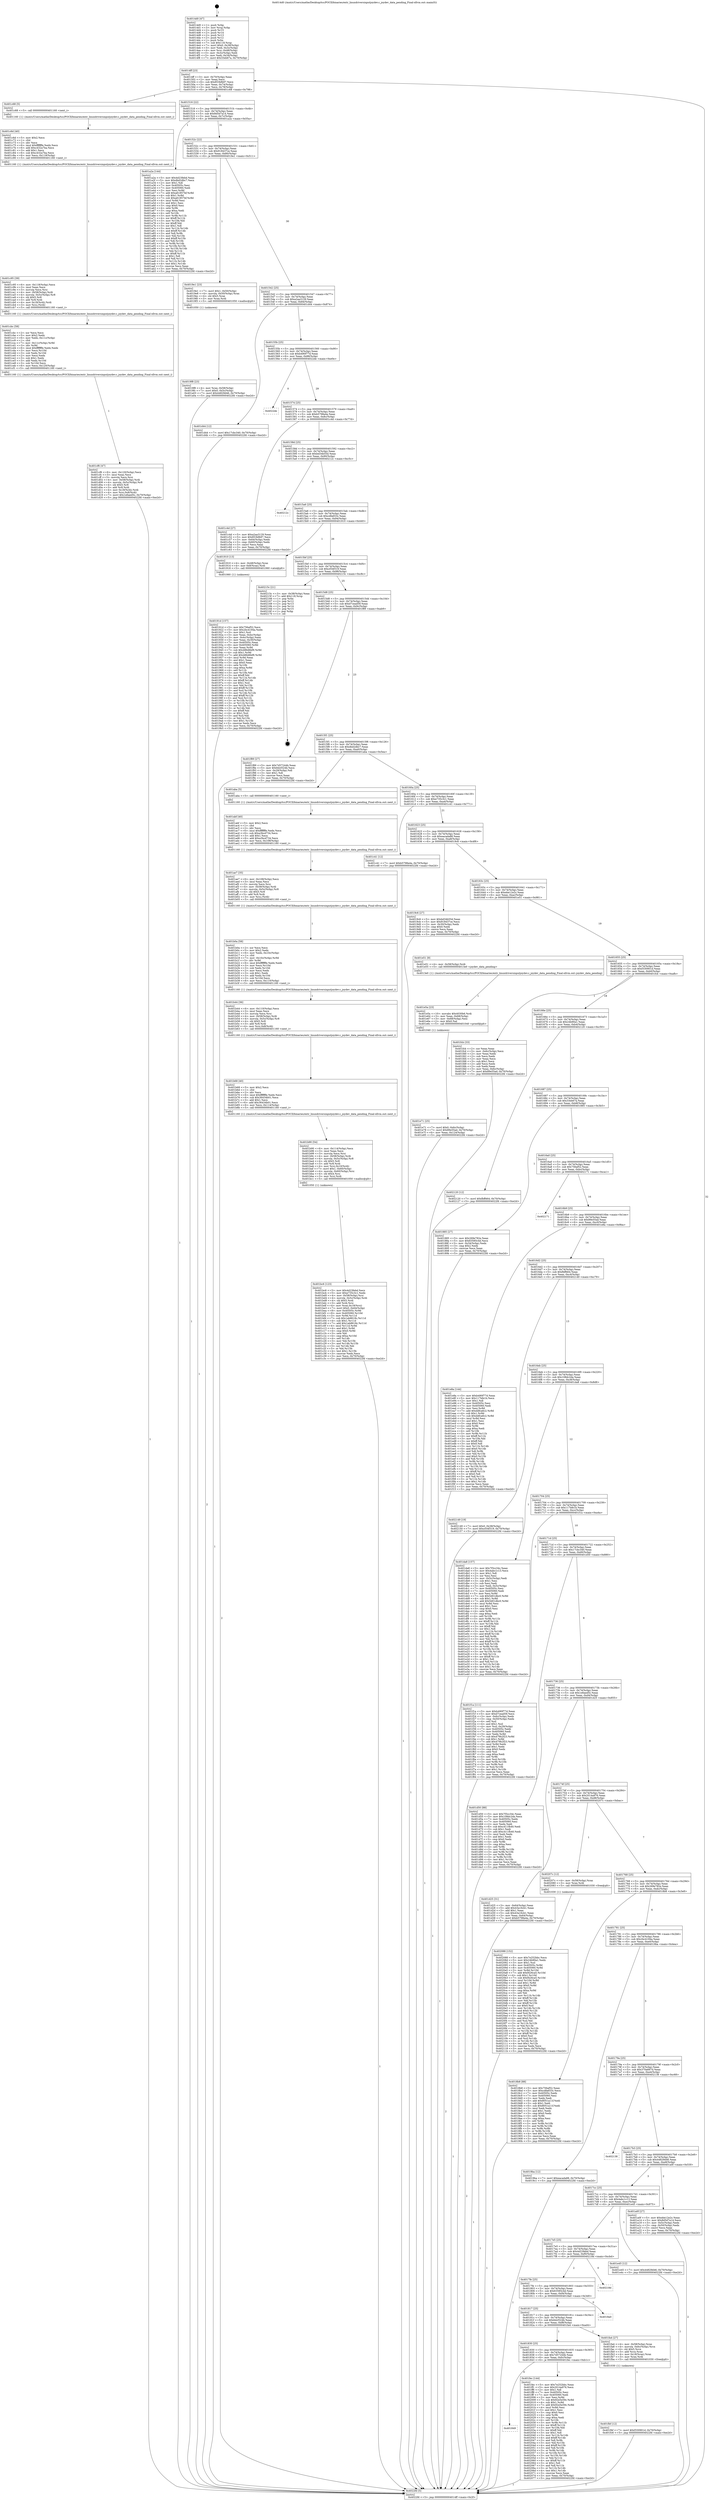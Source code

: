 digraph "0x4014d0" {
  label = "0x4014d0 (/mnt/c/Users/mathe/Desktop/tcc/POCII/binaries/extr_linuxdriversinputjoydev.c_joydev_data_pending_Final-ollvm.out::main(0))"
  labelloc = "t"
  node[shape=record]

  Entry [label="",width=0.3,height=0.3,shape=circle,fillcolor=black,style=filled]
  "0x4014ff" [label="{
     0x4014ff [23]\l
     | [instrs]\l
     &nbsp;&nbsp;0x4014ff \<+3\>: mov -0x70(%rbp),%eax\l
     &nbsp;&nbsp;0x401502 \<+2\>: mov %eax,%ecx\l
     &nbsp;&nbsp;0x401504 \<+6\>: sub $0x853bfb97,%ecx\l
     &nbsp;&nbsp;0x40150a \<+3\>: mov %eax,-0x74(%rbp)\l
     &nbsp;&nbsp;0x40150d \<+3\>: mov %ecx,-0x78(%rbp)\l
     &nbsp;&nbsp;0x401510 \<+6\>: je 0000000000401c68 \<main+0x798\>\l
  }"]
  "0x401c68" [label="{
     0x401c68 [5]\l
     | [instrs]\l
     &nbsp;&nbsp;0x401c68 \<+5\>: call 0000000000401160 \<next_i\>\l
     | [calls]\l
     &nbsp;&nbsp;0x401160 \{1\} (/mnt/c/Users/mathe/Desktop/tcc/POCII/binaries/extr_linuxdriversinputjoydev.c_joydev_data_pending_Final-ollvm.out::next_i)\l
  }"]
  "0x401516" [label="{
     0x401516 [22]\l
     | [instrs]\l
     &nbsp;&nbsp;0x401516 \<+5\>: jmp 000000000040151b \<main+0x4b\>\l
     &nbsp;&nbsp;0x40151b \<+3\>: mov -0x74(%rbp),%eax\l
     &nbsp;&nbsp;0x40151e \<+5\>: sub $0x8d5d7a14,%eax\l
     &nbsp;&nbsp;0x401523 \<+3\>: mov %eax,-0x7c(%rbp)\l
     &nbsp;&nbsp;0x401526 \<+6\>: je 0000000000401a2a \<main+0x55a\>\l
  }"]
  Exit [label="",width=0.3,height=0.3,shape=circle,fillcolor=black,style=filled,peripheries=2]
  "0x401a2a" [label="{
     0x401a2a [144]\l
     | [instrs]\l
     &nbsp;&nbsp;0x401a2a \<+5\>: mov $0x4d23febd,%eax\l
     &nbsp;&nbsp;0x401a2f \<+5\>: mov $0xdbd2dbc7,%ecx\l
     &nbsp;&nbsp;0x401a34 \<+2\>: mov $0x1,%dl\l
     &nbsp;&nbsp;0x401a36 \<+7\>: mov 0x40505c,%esi\l
     &nbsp;&nbsp;0x401a3d \<+7\>: mov 0x405060,%edi\l
     &nbsp;&nbsp;0x401a44 \<+3\>: mov %esi,%r8d\l
     &nbsp;&nbsp;0x401a47 \<+7\>: add $0xa61857bf,%r8d\l
     &nbsp;&nbsp;0x401a4e \<+4\>: sub $0x1,%r8d\l
     &nbsp;&nbsp;0x401a52 \<+7\>: sub $0xa61857bf,%r8d\l
     &nbsp;&nbsp;0x401a59 \<+4\>: imul %r8d,%esi\l
     &nbsp;&nbsp;0x401a5d \<+3\>: and $0x1,%esi\l
     &nbsp;&nbsp;0x401a60 \<+3\>: cmp $0x0,%esi\l
     &nbsp;&nbsp;0x401a63 \<+4\>: sete %r9b\l
     &nbsp;&nbsp;0x401a67 \<+3\>: cmp $0xa,%edi\l
     &nbsp;&nbsp;0x401a6a \<+4\>: setl %r10b\l
     &nbsp;&nbsp;0x401a6e \<+3\>: mov %r9b,%r11b\l
     &nbsp;&nbsp;0x401a71 \<+4\>: xor $0xff,%r11b\l
     &nbsp;&nbsp;0x401a75 \<+3\>: mov %r10b,%bl\l
     &nbsp;&nbsp;0x401a78 \<+3\>: xor $0xff,%bl\l
     &nbsp;&nbsp;0x401a7b \<+3\>: xor $0x1,%dl\l
     &nbsp;&nbsp;0x401a7e \<+3\>: mov %r11b,%r14b\l
     &nbsp;&nbsp;0x401a81 \<+4\>: and $0xff,%r14b\l
     &nbsp;&nbsp;0x401a85 \<+3\>: and %dl,%r9b\l
     &nbsp;&nbsp;0x401a88 \<+3\>: mov %bl,%r15b\l
     &nbsp;&nbsp;0x401a8b \<+4\>: and $0xff,%r15b\l
     &nbsp;&nbsp;0x401a8f \<+3\>: and %dl,%r10b\l
     &nbsp;&nbsp;0x401a92 \<+3\>: or %r9b,%r14b\l
     &nbsp;&nbsp;0x401a95 \<+3\>: or %r10b,%r15b\l
     &nbsp;&nbsp;0x401a98 \<+3\>: xor %r15b,%r14b\l
     &nbsp;&nbsp;0x401a9b \<+3\>: or %bl,%r11b\l
     &nbsp;&nbsp;0x401a9e \<+4\>: xor $0xff,%r11b\l
     &nbsp;&nbsp;0x401aa2 \<+3\>: or $0x1,%dl\l
     &nbsp;&nbsp;0x401aa5 \<+3\>: and %dl,%r11b\l
     &nbsp;&nbsp;0x401aa8 \<+3\>: or %r11b,%r14b\l
     &nbsp;&nbsp;0x401aab \<+4\>: test $0x1,%r14b\l
     &nbsp;&nbsp;0x401aaf \<+3\>: cmovne %ecx,%eax\l
     &nbsp;&nbsp;0x401ab2 \<+3\>: mov %eax,-0x70(%rbp)\l
     &nbsp;&nbsp;0x401ab5 \<+5\>: jmp 00000000004022fd \<main+0xe2d\>\l
  }"]
  "0x40152c" [label="{
     0x40152c [22]\l
     | [instrs]\l
     &nbsp;&nbsp;0x40152c \<+5\>: jmp 0000000000401531 \<main+0x61\>\l
     &nbsp;&nbsp;0x401531 \<+3\>: mov -0x74(%rbp),%eax\l
     &nbsp;&nbsp;0x401534 \<+5\>: sub $0x918437ce,%eax\l
     &nbsp;&nbsp;0x401539 \<+3\>: mov %eax,-0x80(%rbp)\l
     &nbsp;&nbsp;0x40153c \<+6\>: je 00000000004019e1 \<main+0x511\>\l
  }"]
  "0x402088" [label="{
     0x402088 [152]\l
     | [instrs]\l
     &nbsp;&nbsp;0x402088 \<+5\>: mov $0x7e252bbc,%ecx\l
     &nbsp;&nbsp;0x40208d \<+5\>: mov $0x24b90a1,%edx\l
     &nbsp;&nbsp;0x402092 \<+3\>: mov $0x1,%sil\l
     &nbsp;&nbsp;0x402095 \<+8\>: mov 0x40505c,%r8d\l
     &nbsp;&nbsp;0x40209d \<+8\>: mov 0x405060,%r9d\l
     &nbsp;&nbsp;0x4020a5 \<+3\>: mov %r8d,%r10d\l
     &nbsp;&nbsp;0x4020a8 \<+7\>: add $0xf426ca5,%r10d\l
     &nbsp;&nbsp;0x4020af \<+4\>: sub $0x1,%r10d\l
     &nbsp;&nbsp;0x4020b3 \<+7\>: sub $0xf426ca5,%r10d\l
     &nbsp;&nbsp;0x4020ba \<+4\>: imul %r10d,%r8d\l
     &nbsp;&nbsp;0x4020be \<+4\>: and $0x1,%r8d\l
     &nbsp;&nbsp;0x4020c2 \<+4\>: cmp $0x0,%r8d\l
     &nbsp;&nbsp;0x4020c6 \<+4\>: sete %r11b\l
     &nbsp;&nbsp;0x4020ca \<+4\>: cmp $0xa,%r9d\l
     &nbsp;&nbsp;0x4020ce \<+3\>: setl %bl\l
     &nbsp;&nbsp;0x4020d1 \<+3\>: mov %r11b,%r14b\l
     &nbsp;&nbsp;0x4020d4 \<+4\>: xor $0xff,%r14b\l
     &nbsp;&nbsp;0x4020d8 \<+3\>: mov %bl,%r15b\l
     &nbsp;&nbsp;0x4020db \<+4\>: xor $0xff,%r15b\l
     &nbsp;&nbsp;0x4020df \<+4\>: xor $0x0,%sil\l
     &nbsp;&nbsp;0x4020e3 \<+3\>: mov %r14b,%r12b\l
     &nbsp;&nbsp;0x4020e6 \<+4\>: and $0x0,%r12b\l
     &nbsp;&nbsp;0x4020ea \<+3\>: and %sil,%r11b\l
     &nbsp;&nbsp;0x4020ed \<+3\>: mov %r15b,%r13b\l
     &nbsp;&nbsp;0x4020f0 \<+4\>: and $0x0,%r13b\l
     &nbsp;&nbsp;0x4020f4 \<+3\>: and %sil,%bl\l
     &nbsp;&nbsp;0x4020f7 \<+3\>: or %r11b,%r12b\l
     &nbsp;&nbsp;0x4020fa \<+3\>: or %bl,%r13b\l
     &nbsp;&nbsp;0x4020fd \<+3\>: xor %r13b,%r12b\l
     &nbsp;&nbsp;0x402100 \<+3\>: or %r15b,%r14b\l
     &nbsp;&nbsp;0x402103 \<+4\>: xor $0xff,%r14b\l
     &nbsp;&nbsp;0x402107 \<+4\>: or $0x0,%sil\l
     &nbsp;&nbsp;0x40210b \<+3\>: and %sil,%r14b\l
     &nbsp;&nbsp;0x40210e \<+3\>: or %r14b,%r12b\l
     &nbsp;&nbsp;0x402111 \<+4\>: test $0x1,%r12b\l
     &nbsp;&nbsp;0x402115 \<+3\>: cmovne %edx,%ecx\l
     &nbsp;&nbsp;0x402118 \<+3\>: mov %ecx,-0x70(%rbp)\l
     &nbsp;&nbsp;0x40211b \<+5\>: jmp 00000000004022fd \<main+0xe2d\>\l
  }"]
  "0x4019e1" [label="{
     0x4019e1 [23]\l
     | [instrs]\l
     &nbsp;&nbsp;0x4019e1 \<+7\>: movl $0x1,-0x50(%rbp)\l
     &nbsp;&nbsp;0x4019e8 \<+4\>: movslq -0x50(%rbp),%rax\l
     &nbsp;&nbsp;0x4019ec \<+4\>: shl $0x5,%rax\l
     &nbsp;&nbsp;0x4019f0 \<+3\>: mov %rax,%rdi\l
     &nbsp;&nbsp;0x4019f3 \<+5\>: call 0000000000401050 \<malloc@plt\>\l
     | [calls]\l
     &nbsp;&nbsp;0x401050 \{1\} (unknown)\l
  }"]
  "0x401542" [label="{
     0x401542 [25]\l
     | [instrs]\l
     &nbsp;&nbsp;0x401542 \<+5\>: jmp 0000000000401547 \<main+0x77\>\l
     &nbsp;&nbsp;0x401547 \<+3\>: mov -0x74(%rbp),%eax\l
     &nbsp;&nbsp;0x40154a \<+5\>: sub $0xa2aa3129,%eax\l
     &nbsp;&nbsp;0x40154f \<+6\>: mov %eax,-0x84(%rbp)\l
     &nbsp;&nbsp;0x401555 \<+6\>: je 0000000000401d44 \<main+0x874\>\l
  }"]
  "0x401849" [label="{
     0x401849\l
  }", style=dashed]
  "0x401d44" [label="{
     0x401d44 [12]\l
     | [instrs]\l
     &nbsp;&nbsp;0x401d44 \<+7\>: movl $0x17cbc340,-0x70(%rbp)\l
     &nbsp;&nbsp;0x401d4b \<+5\>: jmp 00000000004022fd \<main+0xe2d\>\l
  }"]
  "0x40155b" [label="{
     0x40155b [25]\l
     | [instrs]\l
     &nbsp;&nbsp;0x40155b \<+5\>: jmp 0000000000401560 \<main+0x90\>\l
     &nbsp;&nbsp;0x401560 \<+3\>: mov -0x74(%rbp),%eax\l
     &nbsp;&nbsp;0x401563 \<+5\>: sub $0xb490f77d,%eax\l
     &nbsp;&nbsp;0x401568 \<+6\>: mov %eax,-0x88(%rbp)\l
     &nbsp;&nbsp;0x40156e \<+6\>: je 00000000004022de \<main+0xe0e\>\l
  }"]
  "0x401fec" [label="{
     0x401fec [144]\l
     | [instrs]\l
     &nbsp;&nbsp;0x401fec \<+5\>: mov $0x7e252bbc,%eax\l
     &nbsp;&nbsp;0x401ff1 \<+5\>: mov $0x2014a976,%ecx\l
     &nbsp;&nbsp;0x401ff6 \<+2\>: mov $0x1,%dl\l
     &nbsp;&nbsp;0x401ff8 \<+7\>: mov 0x40505c,%esi\l
     &nbsp;&nbsp;0x401fff \<+7\>: mov 0x405060,%edi\l
     &nbsp;&nbsp;0x402006 \<+3\>: mov %esi,%r8d\l
     &nbsp;&nbsp;0x402009 \<+7\>: sub $0x92e5e59c,%r8d\l
     &nbsp;&nbsp;0x402010 \<+4\>: sub $0x1,%r8d\l
     &nbsp;&nbsp;0x402014 \<+7\>: add $0x92e5e59c,%r8d\l
     &nbsp;&nbsp;0x40201b \<+4\>: imul %r8d,%esi\l
     &nbsp;&nbsp;0x40201f \<+3\>: and $0x1,%esi\l
     &nbsp;&nbsp;0x402022 \<+3\>: cmp $0x0,%esi\l
     &nbsp;&nbsp;0x402025 \<+4\>: sete %r9b\l
     &nbsp;&nbsp;0x402029 \<+3\>: cmp $0xa,%edi\l
     &nbsp;&nbsp;0x40202c \<+4\>: setl %r10b\l
     &nbsp;&nbsp;0x402030 \<+3\>: mov %r9b,%r11b\l
     &nbsp;&nbsp;0x402033 \<+4\>: xor $0xff,%r11b\l
     &nbsp;&nbsp;0x402037 \<+3\>: mov %r10b,%bl\l
     &nbsp;&nbsp;0x40203a \<+3\>: xor $0xff,%bl\l
     &nbsp;&nbsp;0x40203d \<+3\>: xor $0x1,%dl\l
     &nbsp;&nbsp;0x402040 \<+3\>: mov %r11b,%r14b\l
     &nbsp;&nbsp;0x402043 \<+4\>: and $0xff,%r14b\l
     &nbsp;&nbsp;0x402047 \<+3\>: and %dl,%r9b\l
     &nbsp;&nbsp;0x40204a \<+3\>: mov %bl,%r15b\l
     &nbsp;&nbsp;0x40204d \<+4\>: and $0xff,%r15b\l
     &nbsp;&nbsp;0x402051 \<+3\>: and %dl,%r10b\l
     &nbsp;&nbsp;0x402054 \<+3\>: or %r9b,%r14b\l
     &nbsp;&nbsp;0x402057 \<+3\>: or %r10b,%r15b\l
     &nbsp;&nbsp;0x40205a \<+3\>: xor %r15b,%r14b\l
     &nbsp;&nbsp;0x40205d \<+3\>: or %bl,%r11b\l
     &nbsp;&nbsp;0x402060 \<+4\>: xor $0xff,%r11b\l
     &nbsp;&nbsp;0x402064 \<+3\>: or $0x1,%dl\l
     &nbsp;&nbsp;0x402067 \<+3\>: and %dl,%r11b\l
     &nbsp;&nbsp;0x40206a \<+3\>: or %r11b,%r14b\l
     &nbsp;&nbsp;0x40206d \<+4\>: test $0x1,%r14b\l
     &nbsp;&nbsp;0x402071 \<+3\>: cmovne %ecx,%eax\l
     &nbsp;&nbsp;0x402074 \<+3\>: mov %eax,-0x70(%rbp)\l
     &nbsp;&nbsp;0x402077 \<+5\>: jmp 00000000004022fd \<main+0xe2d\>\l
  }"]
  "0x4022de" [label="{
     0x4022de\l
  }", style=dashed]
  "0x401574" [label="{
     0x401574 [25]\l
     | [instrs]\l
     &nbsp;&nbsp;0x401574 \<+5\>: jmp 0000000000401579 \<main+0xa9\>\l
     &nbsp;&nbsp;0x401579 \<+3\>: mov -0x74(%rbp),%eax\l
     &nbsp;&nbsp;0x40157c \<+5\>: sub $0xb5798a4a,%eax\l
     &nbsp;&nbsp;0x401581 \<+6\>: mov %eax,-0x8c(%rbp)\l
     &nbsp;&nbsp;0x401587 \<+6\>: je 0000000000401c4d \<main+0x77d\>\l
  }"]
  "0x401fbf" [label="{
     0x401fbf [12]\l
     | [instrs]\l
     &nbsp;&nbsp;0x401fbf \<+7\>: movl $0xf330901d,-0x70(%rbp)\l
     &nbsp;&nbsp;0x401fc6 \<+5\>: jmp 00000000004022fd \<main+0xe2d\>\l
  }"]
  "0x401c4d" [label="{
     0x401c4d [27]\l
     | [instrs]\l
     &nbsp;&nbsp;0x401c4d \<+5\>: mov $0xa2aa3129,%eax\l
     &nbsp;&nbsp;0x401c52 \<+5\>: mov $0x853bfb97,%ecx\l
     &nbsp;&nbsp;0x401c57 \<+3\>: mov -0x64(%rbp),%edx\l
     &nbsp;&nbsp;0x401c5a \<+3\>: cmp -0x60(%rbp),%edx\l
     &nbsp;&nbsp;0x401c5d \<+3\>: cmovl %ecx,%eax\l
     &nbsp;&nbsp;0x401c60 \<+3\>: mov %eax,-0x70(%rbp)\l
     &nbsp;&nbsp;0x401c63 \<+5\>: jmp 00000000004022fd \<main+0xe2d\>\l
  }"]
  "0x40158d" [label="{
     0x40158d [25]\l
     | [instrs]\l
     &nbsp;&nbsp;0x40158d \<+5\>: jmp 0000000000401592 \<main+0xc2\>\l
     &nbsp;&nbsp;0x401592 \<+3\>: mov -0x74(%rbp),%eax\l
     &nbsp;&nbsp;0x401595 \<+5\>: sub $0xbd34b55d,%eax\l
     &nbsp;&nbsp;0x40159a \<+6\>: mov %eax,-0x90(%rbp)\l
     &nbsp;&nbsp;0x4015a0 \<+6\>: je 000000000040212c \<main+0xc5c\>\l
  }"]
  "0x401830" [label="{
     0x401830 [25]\l
     | [instrs]\l
     &nbsp;&nbsp;0x401830 \<+5\>: jmp 0000000000401835 \<main+0x365\>\l
     &nbsp;&nbsp;0x401835 \<+3\>: mov -0x74(%rbp),%eax\l
     &nbsp;&nbsp;0x401838 \<+5\>: sub $0x7d57244b,%eax\l
     &nbsp;&nbsp;0x40183d \<+6\>: mov %eax,-0xfc(%rbp)\l
     &nbsp;&nbsp;0x401843 \<+6\>: je 0000000000401fec \<main+0xb1c\>\l
  }"]
  "0x40212c" [label="{
     0x40212c\l
  }", style=dashed]
  "0x4015a6" [label="{
     0x4015a6 [25]\l
     | [instrs]\l
     &nbsp;&nbsp;0x4015a6 \<+5\>: jmp 00000000004015ab \<main+0xdb\>\l
     &nbsp;&nbsp;0x4015ab \<+3\>: mov -0x74(%rbp),%eax\l
     &nbsp;&nbsp;0x4015ae \<+5\>: sub $0xcdfa653c,%eax\l
     &nbsp;&nbsp;0x4015b3 \<+6\>: mov %eax,-0x94(%rbp)\l
     &nbsp;&nbsp;0x4015b9 \<+6\>: je 0000000000401910 \<main+0x440\>\l
  }"]
  "0x401fa4" [label="{
     0x401fa4 [27]\l
     | [instrs]\l
     &nbsp;&nbsp;0x401fa4 \<+4\>: mov -0x58(%rbp),%rax\l
     &nbsp;&nbsp;0x401fa8 \<+4\>: movslq -0x6c(%rbp),%rcx\l
     &nbsp;&nbsp;0x401fac \<+4\>: shl $0x5,%rcx\l
     &nbsp;&nbsp;0x401fb0 \<+3\>: add %rcx,%rax\l
     &nbsp;&nbsp;0x401fb3 \<+4\>: mov 0x18(%rax),%rax\l
     &nbsp;&nbsp;0x401fb7 \<+3\>: mov %rax,%rdi\l
     &nbsp;&nbsp;0x401fba \<+5\>: call 0000000000401030 \<free@plt\>\l
     | [calls]\l
     &nbsp;&nbsp;0x401030 \{1\} (unknown)\l
  }"]
  "0x401910" [label="{
     0x401910 [13]\l
     | [instrs]\l
     &nbsp;&nbsp;0x401910 \<+4\>: mov -0x48(%rbp),%rax\l
     &nbsp;&nbsp;0x401914 \<+4\>: mov 0x8(%rax),%rdi\l
     &nbsp;&nbsp;0x401918 \<+5\>: call 0000000000401060 \<atoi@plt\>\l
     | [calls]\l
     &nbsp;&nbsp;0x401060 \{1\} (unknown)\l
  }"]
  "0x4015bf" [label="{
     0x4015bf [25]\l
     | [instrs]\l
     &nbsp;&nbsp;0x4015bf \<+5\>: jmp 00000000004015c4 \<main+0xf4\>\l
     &nbsp;&nbsp;0x4015c4 \<+3\>: mov -0x74(%rbp),%eax\l
     &nbsp;&nbsp;0x4015c7 \<+5\>: sub $0xcf34f319,%eax\l
     &nbsp;&nbsp;0x4015cc \<+6\>: mov %eax,-0x98(%rbp)\l
     &nbsp;&nbsp;0x4015d2 \<+6\>: je 000000000040215c \<main+0xc8c\>\l
  }"]
  "0x401817" [label="{
     0x401817 [25]\l
     | [instrs]\l
     &nbsp;&nbsp;0x401817 \<+5\>: jmp 000000000040181c \<main+0x34c\>\l
     &nbsp;&nbsp;0x40181c \<+3\>: mov -0x74(%rbp),%eax\l
     &nbsp;&nbsp;0x40181f \<+5\>: sub $0x6dcf324b,%eax\l
     &nbsp;&nbsp;0x401824 \<+6\>: mov %eax,-0xf8(%rbp)\l
     &nbsp;&nbsp;0x40182a \<+6\>: je 0000000000401fa4 \<main+0xad4\>\l
  }"]
  "0x40215c" [label="{
     0x40215c [21]\l
     | [instrs]\l
     &nbsp;&nbsp;0x40215c \<+3\>: mov -0x38(%rbp),%eax\l
     &nbsp;&nbsp;0x40215f \<+7\>: add $0x118,%rsp\l
     &nbsp;&nbsp;0x402166 \<+1\>: pop %rbx\l
     &nbsp;&nbsp;0x402167 \<+2\>: pop %r12\l
     &nbsp;&nbsp;0x402169 \<+2\>: pop %r13\l
     &nbsp;&nbsp;0x40216b \<+2\>: pop %r14\l
     &nbsp;&nbsp;0x40216d \<+2\>: pop %r15\l
     &nbsp;&nbsp;0x40216f \<+1\>: pop %rbp\l
     &nbsp;&nbsp;0x402170 \<+1\>: ret\l
  }"]
  "0x4015d8" [label="{
     0x4015d8 [25]\l
     | [instrs]\l
     &nbsp;&nbsp;0x4015d8 \<+5\>: jmp 00000000004015dd \<main+0x10d\>\l
     &nbsp;&nbsp;0x4015dd \<+3\>: mov -0x74(%rbp),%eax\l
     &nbsp;&nbsp;0x4015e0 \<+5\>: sub $0xd7cead59,%eax\l
     &nbsp;&nbsp;0x4015e5 \<+6\>: mov %eax,-0x9c(%rbp)\l
     &nbsp;&nbsp;0x4015eb \<+6\>: je 0000000000401f89 \<main+0xab9\>\l
  }"]
  "0x4018a0" [label="{
     0x4018a0\l
  }", style=dashed]
  "0x401f89" [label="{
     0x401f89 [27]\l
     | [instrs]\l
     &nbsp;&nbsp;0x401f89 \<+5\>: mov $0x7d57244b,%eax\l
     &nbsp;&nbsp;0x401f8e \<+5\>: mov $0x6dcf324b,%ecx\l
     &nbsp;&nbsp;0x401f93 \<+3\>: mov -0x29(%rbp),%dl\l
     &nbsp;&nbsp;0x401f96 \<+3\>: test $0x1,%dl\l
     &nbsp;&nbsp;0x401f99 \<+3\>: cmovne %ecx,%eax\l
     &nbsp;&nbsp;0x401f9c \<+3\>: mov %eax,-0x70(%rbp)\l
     &nbsp;&nbsp;0x401f9f \<+5\>: jmp 00000000004022fd \<main+0xe2d\>\l
  }"]
  "0x4015f1" [label="{
     0x4015f1 [25]\l
     | [instrs]\l
     &nbsp;&nbsp;0x4015f1 \<+5\>: jmp 00000000004015f6 \<main+0x126\>\l
     &nbsp;&nbsp;0x4015f6 \<+3\>: mov -0x74(%rbp),%eax\l
     &nbsp;&nbsp;0x4015f9 \<+5\>: sub $0xdbd2dbc7,%eax\l
     &nbsp;&nbsp;0x4015fe \<+6\>: mov %eax,-0xa0(%rbp)\l
     &nbsp;&nbsp;0x401604 \<+6\>: je 0000000000401aba \<main+0x5ea\>\l
  }"]
  "0x4017fe" [label="{
     0x4017fe [25]\l
     | [instrs]\l
     &nbsp;&nbsp;0x4017fe \<+5\>: jmp 0000000000401803 \<main+0x333\>\l
     &nbsp;&nbsp;0x401803 \<+3\>: mov -0x74(%rbp),%eax\l
     &nbsp;&nbsp;0x401806 \<+5\>: sub $0x63585c4d,%eax\l
     &nbsp;&nbsp;0x40180b \<+6\>: mov %eax,-0xf4(%rbp)\l
     &nbsp;&nbsp;0x401811 \<+6\>: je 00000000004018a0 \<main+0x3d0\>\l
  }"]
  "0x401aba" [label="{
     0x401aba [5]\l
     | [instrs]\l
     &nbsp;&nbsp;0x401aba \<+5\>: call 0000000000401160 \<next_i\>\l
     | [calls]\l
     &nbsp;&nbsp;0x401160 \{1\} (/mnt/c/Users/mathe/Desktop/tcc/POCII/binaries/extr_linuxdriversinputjoydev.c_joydev_data_pending_Final-ollvm.out::next_i)\l
  }"]
  "0x40160a" [label="{
     0x40160a [25]\l
     | [instrs]\l
     &nbsp;&nbsp;0x40160a \<+5\>: jmp 000000000040160f \<main+0x13f\>\l
     &nbsp;&nbsp;0x40160f \<+3\>: mov -0x74(%rbp),%eax\l
     &nbsp;&nbsp;0x401612 \<+5\>: sub $0xe735c3c1,%eax\l
     &nbsp;&nbsp;0x401617 \<+6\>: mov %eax,-0xa4(%rbp)\l
     &nbsp;&nbsp;0x40161d \<+6\>: je 0000000000401c41 \<main+0x771\>\l
  }"]
  "0x40218d" [label="{
     0x40218d\l
  }", style=dashed]
  "0x401c41" [label="{
     0x401c41 [12]\l
     | [instrs]\l
     &nbsp;&nbsp;0x401c41 \<+7\>: movl $0xb5798a4a,-0x70(%rbp)\l
     &nbsp;&nbsp;0x401c48 \<+5\>: jmp 00000000004022fd \<main+0xe2d\>\l
  }"]
  "0x401623" [label="{
     0x401623 [25]\l
     | [instrs]\l
     &nbsp;&nbsp;0x401623 \<+5\>: jmp 0000000000401628 \<main+0x158\>\l
     &nbsp;&nbsp;0x401628 \<+3\>: mov -0x74(%rbp),%eax\l
     &nbsp;&nbsp;0x40162b \<+5\>: sub $0xeacada88,%eax\l
     &nbsp;&nbsp;0x401630 \<+6\>: mov %eax,-0xa8(%rbp)\l
     &nbsp;&nbsp;0x401636 \<+6\>: je 00000000004019c6 \<main+0x4f6\>\l
  }"]
  "0x401e71" [label="{
     0x401e71 [25]\l
     | [instrs]\l
     &nbsp;&nbsp;0x401e71 \<+7\>: movl $0x0,-0x6c(%rbp)\l
     &nbsp;&nbsp;0x401e78 \<+7\>: movl $0x89e55ad,-0x70(%rbp)\l
     &nbsp;&nbsp;0x401e7f \<+6\>: mov %eax,-0x124(%rbp)\l
     &nbsp;&nbsp;0x401e85 \<+5\>: jmp 00000000004022fd \<main+0xe2d\>\l
  }"]
  "0x4019c6" [label="{
     0x4019c6 [27]\l
     | [instrs]\l
     &nbsp;&nbsp;0x4019c6 \<+5\>: mov $0xbd34b55d,%eax\l
     &nbsp;&nbsp;0x4019cb \<+5\>: mov $0x918437ce,%ecx\l
     &nbsp;&nbsp;0x4019d0 \<+3\>: mov -0x30(%rbp),%edx\l
     &nbsp;&nbsp;0x4019d3 \<+3\>: cmp $0x0,%edx\l
     &nbsp;&nbsp;0x4019d6 \<+3\>: cmove %ecx,%eax\l
     &nbsp;&nbsp;0x4019d9 \<+3\>: mov %eax,-0x70(%rbp)\l
     &nbsp;&nbsp;0x4019dc \<+5\>: jmp 00000000004022fd \<main+0xe2d\>\l
  }"]
  "0x40163c" [label="{
     0x40163c [25]\l
     | [instrs]\l
     &nbsp;&nbsp;0x40163c \<+5\>: jmp 0000000000401641 \<main+0x171\>\l
     &nbsp;&nbsp;0x401641 \<+3\>: mov -0x74(%rbp),%eax\l
     &nbsp;&nbsp;0x401644 \<+5\>: sub $0xebe12e2c,%eax\l
     &nbsp;&nbsp;0x401649 \<+6\>: mov %eax,-0xac(%rbp)\l
     &nbsp;&nbsp;0x40164f \<+6\>: je 0000000000401e51 \<main+0x981\>\l
  }"]
  "0x401e5a" [label="{
     0x401e5a [23]\l
     | [instrs]\l
     &nbsp;&nbsp;0x401e5a \<+10\>: movabs $0x4030b6,%rdi\l
     &nbsp;&nbsp;0x401e64 \<+3\>: mov %eax,-0x68(%rbp)\l
     &nbsp;&nbsp;0x401e67 \<+3\>: mov -0x68(%rbp),%esi\l
     &nbsp;&nbsp;0x401e6a \<+2\>: mov $0x0,%al\l
     &nbsp;&nbsp;0x401e6c \<+5\>: call 0000000000401040 \<printf@plt\>\l
     | [calls]\l
     &nbsp;&nbsp;0x401040 \{1\} (unknown)\l
  }"]
  "0x401e51" [label="{
     0x401e51 [9]\l
     | [instrs]\l
     &nbsp;&nbsp;0x401e51 \<+4\>: mov -0x58(%rbp),%rdi\l
     &nbsp;&nbsp;0x401e55 \<+5\>: call 00000000004013e0 \<joydev_data_pending\>\l
     | [calls]\l
     &nbsp;&nbsp;0x4013e0 \{1\} (/mnt/c/Users/mathe/Desktop/tcc/POCII/binaries/extr_linuxdriversinputjoydev.c_joydev_data_pending_Final-ollvm.out::joydev_data_pending)\l
  }"]
  "0x401655" [label="{
     0x401655 [25]\l
     | [instrs]\l
     &nbsp;&nbsp;0x401655 \<+5\>: jmp 000000000040165a \<main+0x18a\>\l
     &nbsp;&nbsp;0x40165a \<+3\>: mov -0x74(%rbp),%eax\l
     &nbsp;&nbsp;0x40165d \<+5\>: sub $0xf330901d,%eax\l
     &nbsp;&nbsp;0x401662 \<+6\>: mov %eax,-0xb0(%rbp)\l
     &nbsp;&nbsp;0x401668 \<+6\>: je 0000000000401fcb \<main+0xafb\>\l
  }"]
  "0x4017e5" [label="{
     0x4017e5 [25]\l
     | [instrs]\l
     &nbsp;&nbsp;0x4017e5 \<+5\>: jmp 00000000004017ea \<main+0x31a\>\l
     &nbsp;&nbsp;0x4017ea \<+3\>: mov -0x74(%rbp),%eax\l
     &nbsp;&nbsp;0x4017ed \<+5\>: sub $0x4d23febd,%eax\l
     &nbsp;&nbsp;0x4017f2 \<+6\>: mov %eax,-0xf0(%rbp)\l
     &nbsp;&nbsp;0x4017f8 \<+6\>: je 000000000040218d \<main+0xcbd\>\l
  }"]
  "0x401fcb" [label="{
     0x401fcb [33]\l
     | [instrs]\l
     &nbsp;&nbsp;0x401fcb \<+2\>: xor %eax,%eax\l
     &nbsp;&nbsp;0x401fcd \<+3\>: mov -0x6c(%rbp),%ecx\l
     &nbsp;&nbsp;0x401fd0 \<+2\>: mov %eax,%edx\l
     &nbsp;&nbsp;0x401fd2 \<+2\>: sub %ecx,%edx\l
     &nbsp;&nbsp;0x401fd4 \<+2\>: mov %eax,%ecx\l
     &nbsp;&nbsp;0x401fd6 \<+3\>: sub $0x1,%ecx\l
     &nbsp;&nbsp;0x401fd9 \<+2\>: add %ecx,%edx\l
     &nbsp;&nbsp;0x401fdb \<+2\>: sub %edx,%eax\l
     &nbsp;&nbsp;0x401fdd \<+3\>: mov %eax,-0x6c(%rbp)\l
     &nbsp;&nbsp;0x401fe0 \<+7\>: movl $0x89e55ad,-0x70(%rbp)\l
     &nbsp;&nbsp;0x401fe7 \<+5\>: jmp 00000000004022fd \<main+0xe2d\>\l
  }"]
  "0x40166e" [label="{
     0x40166e [25]\l
     | [instrs]\l
     &nbsp;&nbsp;0x40166e \<+5\>: jmp 0000000000401673 \<main+0x1a3\>\l
     &nbsp;&nbsp;0x401673 \<+3\>: mov -0x74(%rbp),%eax\l
     &nbsp;&nbsp;0x401676 \<+5\>: sub $0x24b90a1,%eax\l
     &nbsp;&nbsp;0x40167b \<+6\>: mov %eax,-0xb4(%rbp)\l
     &nbsp;&nbsp;0x401681 \<+6\>: je 0000000000402120 \<main+0xc50\>\l
  }"]
  "0x401e45" [label="{
     0x401e45 [12]\l
     | [instrs]\l
     &nbsp;&nbsp;0x401e45 \<+7\>: movl $0x44829d46,-0x70(%rbp)\l
     &nbsp;&nbsp;0x401e4c \<+5\>: jmp 00000000004022fd \<main+0xe2d\>\l
  }"]
  "0x402120" [label="{
     0x402120 [12]\l
     | [instrs]\l
     &nbsp;&nbsp;0x402120 \<+7\>: movl $0xfbff464,-0x70(%rbp)\l
     &nbsp;&nbsp;0x402127 \<+5\>: jmp 00000000004022fd \<main+0xe2d\>\l
  }"]
  "0x401687" [label="{
     0x401687 [25]\l
     | [instrs]\l
     &nbsp;&nbsp;0x401687 \<+5\>: jmp 000000000040168c \<main+0x1bc\>\l
     &nbsp;&nbsp;0x40168c \<+3\>: mov -0x74(%rbp),%eax\l
     &nbsp;&nbsp;0x40168f \<+5\>: sub $0x33eb67a,%eax\l
     &nbsp;&nbsp;0x401694 \<+6\>: mov %eax,-0xb8(%rbp)\l
     &nbsp;&nbsp;0x40169a \<+6\>: je 0000000000401885 \<main+0x3b5\>\l
  }"]
  "0x401cf6" [label="{
     0x401cf6 [47]\l
     | [instrs]\l
     &nbsp;&nbsp;0x401cf6 \<+6\>: mov -0x120(%rbp),%ecx\l
     &nbsp;&nbsp;0x401cfc \<+3\>: imul %eax,%ecx\l
     &nbsp;&nbsp;0x401cff \<+3\>: movslq %ecx,%rsi\l
     &nbsp;&nbsp;0x401d02 \<+4\>: mov -0x58(%rbp),%rdi\l
     &nbsp;&nbsp;0x401d06 \<+4\>: movslq -0x5c(%rbp),%r8\l
     &nbsp;&nbsp;0x401d0a \<+4\>: shl $0x5,%r8\l
     &nbsp;&nbsp;0x401d0e \<+3\>: add %r8,%rdi\l
     &nbsp;&nbsp;0x401d11 \<+4\>: mov 0x18(%rdi),%rdi\l
     &nbsp;&nbsp;0x401d15 \<+4\>: mov %rsi,0x8(%rdi)\l
     &nbsp;&nbsp;0x401d19 \<+7\>: movl $0x1e6aed5c,-0x70(%rbp)\l
     &nbsp;&nbsp;0x401d20 \<+5\>: jmp 00000000004022fd \<main+0xe2d\>\l
  }"]
  "0x401885" [label="{
     0x401885 [27]\l
     | [instrs]\l
     &nbsp;&nbsp;0x401885 \<+5\>: mov $0x269e782e,%eax\l
     &nbsp;&nbsp;0x40188a \<+5\>: mov $0x63585c4d,%ecx\l
     &nbsp;&nbsp;0x40188f \<+3\>: mov -0x34(%rbp),%edx\l
     &nbsp;&nbsp;0x401892 \<+3\>: cmp $0x2,%edx\l
     &nbsp;&nbsp;0x401895 \<+3\>: cmovne %ecx,%eax\l
     &nbsp;&nbsp;0x401898 \<+3\>: mov %eax,-0x70(%rbp)\l
     &nbsp;&nbsp;0x40189b \<+5\>: jmp 00000000004022fd \<main+0xe2d\>\l
  }"]
  "0x4016a0" [label="{
     0x4016a0 [25]\l
     | [instrs]\l
     &nbsp;&nbsp;0x4016a0 \<+5\>: jmp 00000000004016a5 \<main+0x1d5\>\l
     &nbsp;&nbsp;0x4016a5 \<+3\>: mov -0x74(%rbp),%eax\l
     &nbsp;&nbsp;0x4016a8 \<+5\>: sub $0x756af52,%eax\l
     &nbsp;&nbsp;0x4016ad \<+6\>: mov %eax,-0xbc(%rbp)\l
     &nbsp;&nbsp;0x4016b3 \<+6\>: je 0000000000402171 \<main+0xca1\>\l
  }"]
  "0x4022fd" [label="{
     0x4022fd [5]\l
     | [instrs]\l
     &nbsp;&nbsp;0x4022fd \<+5\>: jmp 00000000004014ff \<main+0x2f\>\l
  }"]
  "0x4014d0" [label="{
     0x4014d0 [47]\l
     | [instrs]\l
     &nbsp;&nbsp;0x4014d0 \<+1\>: push %rbp\l
     &nbsp;&nbsp;0x4014d1 \<+3\>: mov %rsp,%rbp\l
     &nbsp;&nbsp;0x4014d4 \<+2\>: push %r15\l
     &nbsp;&nbsp;0x4014d6 \<+2\>: push %r14\l
     &nbsp;&nbsp;0x4014d8 \<+2\>: push %r13\l
     &nbsp;&nbsp;0x4014da \<+2\>: push %r12\l
     &nbsp;&nbsp;0x4014dc \<+1\>: push %rbx\l
     &nbsp;&nbsp;0x4014dd \<+7\>: sub $0x118,%rsp\l
     &nbsp;&nbsp;0x4014e4 \<+7\>: movl $0x0,-0x38(%rbp)\l
     &nbsp;&nbsp;0x4014eb \<+3\>: mov %edi,-0x3c(%rbp)\l
     &nbsp;&nbsp;0x4014ee \<+4\>: mov %rsi,-0x48(%rbp)\l
     &nbsp;&nbsp;0x4014f2 \<+3\>: mov -0x3c(%rbp),%edi\l
     &nbsp;&nbsp;0x4014f5 \<+3\>: mov %edi,-0x34(%rbp)\l
     &nbsp;&nbsp;0x4014f8 \<+7\>: movl $0x33eb67a,-0x70(%rbp)\l
  }"]
  "0x401cbc" [label="{
     0x401cbc [58]\l
     | [instrs]\l
     &nbsp;&nbsp;0x401cbc \<+2\>: xor %ecx,%ecx\l
     &nbsp;&nbsp;0x401cbe \<+5\>: mov $0x2,%edx\l
     &nbsp;&nbsp;0x401cc3 \<+6\>: mov %edx,-0x11c(%rbp)\l
     &nbsp;&nbsp;0x401cc9 \<+1\>: cltd\l
     &nbsp;&nbsp;0x401cca \<+7\>: mov -0x11c(%rbp),%r9d\l
     &nbsp;&nbsp;0x401cd1 \<+3\>: idiv %r9d\l
     &nbsp;&nbsp;0x401cd4 \<+6\>: imul $0xfffffffe,%edx,%edx\l
     &nbsp;&nbsp;0x401cda \<+3\>: mov %ecx,%r10d\l
     &nbsp;&nbsp;0x401cdd \<+3\>: sub %edx,%r10d\l
     &nbsp;&nbsp;0x401ce0 \<+2\>: mov %ecx,%edx\l
     &nbsp;&nbsp;0x401ce2 \<+3\>: sub $0x1,%edx\l
     &nbsp;&nbsp;0x401ce5 \<+3\>: add %edx,%r10d\l
     &nbsp;&nbsp;0x401ce8 \<+3\>: sub %r10d,%ecx\l
     &nbsp;&nbsp;0x401ceb \<+6\>: mov %ecx,-0x120(%rbp)\l
     &nbsp;&nbsp;0x401cf1 \<+5\>: call 0000000000401160 \<next_i\>\l
     | [calls]\l
     &nbsp;&nbsp;0x401160 \{1\} (/mnt/c/Users/mathe/Desktop/tcc/POCII/binaries/extr_linuxdriversinputjoydev.c_joydev_data_pending_Final-ollvm.out::next_i)\l
  }"]
  "0x402171" [label="{
     0x402171\l
  }", style=dashed]
  "0x4016b9" [label="{
     0x4016b9 [25]\l
     | [instrs]\l
     &nbsp;&nbsp;0x4016b9 \<+5\>: jmp 00000000004016be \<main+0x1ee\>\l
     &nbsp;&nbsp;0x4016be \<+3\>: mov -0x74(%rbp),%eax\l
     &nbsp;&nbsp;0x4016c1 \<+5\>: sub $0x89e55ad,%eax\l
     &nbsp;&nbsp;0x4016c6 \<+6\>: mov %eax,-0xc0(%rbp)\l
     &nbsp;&nbsp;0x4016cc \<+6\>: je 0000000000401e8a \<main+0x9ba\>\l
  }"]
  "0x401c95" [label="{
     0x401c95 [39]\l
     | [instrs]\l
     &nbsp;&nbsp;0x401c95 \<+6\>: mov -0x118(%rbp),%ecx\l
     &nbsp;&nbsp;0x401c9b \<+3\>: imul %eax,%ecx\l
     &nbsp;&nbsp;0x401c9e \<+3\>: movslq %ecx,%rsi\l
     &nbsp;&nbsp;0x401ca1 \<+4\>: mov -0x58(%rbp),%rdi\l
     &nbsp;&nbsp;0x401ca5 \<+4\>: movslq -0x5c(%rbp),%r8\l
     &nbsp;&nbsp;0x401ca9 \<+4\>: shl $0x5,%r8\l
     &nbsp;&nbsp;0x401cad \<+3\>: add %r8,%rdi\l
     &nbsp;&nbsp;0x401cb0 \<+4\>: mov 0x18(%rdi),%rdi\l
     &nbsp;&nbsp;0x401cb4 \<+3\>: mov %rsi,(%rdi)\l
     &nbsp;&nbsp;0x401cb7 \<+5\>: call 0000000000401160 \<next_i\>\l
     | [calls]\l
     &nbsp;&nbsp;0x401160 \{1\} (/mnt/c/Users/mathe/Desktop/tcc/POCII/binaries/extr_linuxdriversinputjoydev.c_joydev_data_pending_Final-ollvm.out::next_i)\l
  }"]
  "0x401e8a" [label="{
     0x401e8a [144]\l
     | [instrs]\l
     &nbsp;&nbsp;0x401e8a \<+5\>: mov $0xb490f77d,%eax\l
     &nbsp;&nbsp;0x401e8f \<+5\>: mov $0x117bfe1b,%ecx\l
     &nbsp;&nbsp;0x401e94 \<+2\>: mov $0x1,%dl\l
     &nbsp;&nbsp;0x401e96 \<+7\>: mov 0x40505c,%esi\l
     &nbsp;&nbsp;0x401e9d \<+7\>: mov 0x405060,%edi\l
     &nbsp;&nbsp;0x401ea4 \<+3\>: mov %esi,%r8d\l
     &nbsp;&nbsp;0x401ea7 \<+7\>: add $0xddfca6c2,%r8d\l
     &nbsp;&nbsp;0x401eae \<+4\>: sub $0x1,%r8d\l
     &nbsp;&nbsp;0x401eb2 \<+7\>: sub $0xddfca6c2,%r8d\l
     &nbsp;&nbsp;0x401eb9 \<+4\>: imul %r8d,%esi\l
     &nbsp;&nbsp;0x401ebd \<+3\>: and $0x1,%esi\l
     &nbsp;&nbsp;0x401ec0 \<+3\>: cmp $0x0,%esi\l
     &nbsp;&nbsp;0x401ec3 \<+4\>: sete %r9b\l
     &nbsp;&nbsp;0x401ec7 \<+3\>: cmp $0xa,%edi\l
     &nbsp;&nbsp;0x401eca \<+4\>: setl %r10b\l
     &nbsp;&nbsp;0x401ece \<+3\>: mov %r9b,%r11b\l
     &nbsp;&nbsp;0x401ed1 \<+4\>: xor $0xff,%r11b\l
     &nbsp;&nbsp;0x401ed5 \<+3\>: mov %r10b,%bl\l
     &nbsp;&nbsp;0x401ed8 \<+3\>: xor $0xff,%bl\l
     &nbsp;&nbsp;0x401edb \<+3\>: xor $0x0,%dl\l
     &nbsp;&nbsp;0x401ede \<+3\>: mov %r11b,%r14b\l
     &nbsp;&nbsp;0x401ee1 \<+4\>: and $0x0,%r14b\l
     &nbsp;&nbsp;0x401ee5 \<+3\>: and %dl,%r9b\l
     &nbsp;&nbsp;0x401ee8 \<+3\>: mov %bl,%r15b\l
     &nbsp;&nbsp;0x401eeb \<+4\>: and $0x0,%r15b\l
     &nbsp;&nbsp;0x401eef \<+3\>: and %dl,%r10b\l
     &nbsp;&nbsp;0x401ef2 \<+3\>: or %r9b,%r14b\l
     &nbsp;&nbsp;0x401ef5 \<+3\>: or %r10b,%r15b\l
     &nbsp;&nbsp;0x401ef8 \<+3\>: xor %r15b,%r14b\l
     &nbsp;&nbsp;0x401efb \<+3\>: or %bl,%r11b\l
     &nbsp;&nbsp;0x401efe \<+4\>: xor $0xff,%r11b\l
     &nbsp;&nbsp;0x401f02 \<+3\>: or $0x0,%dl\l
     &nbsp;&nbsp;0x401f05 \<+3\>: and %dl,%r11b\l
     &nbsp;&nbsp;0x401f08 \<+3\>: or %r11b,%r14b\l
     &nbsp;&nbsp;0x401f0b \<+4\>: test $0x1,%r14b\l
     &nbsp;&nbsp;0x401f0f \<+3\>: cmovne %ecx,%eax\l
     &nbsp;&nbsp;0x401f12 \<+3\>: mov %eax,-0x70(%rbp)\l
     &nbsp;&nbsp;0x401f15 \<+5\>: jmp 00000000004022fd \<main+0xe2d\>\l
  }"]
  "0x4016d2" [label="{
     0x4016d2 [25]\l
     | [instrs]\l
     &nbsp;&nbsp;0x4016d2 \<+5\>: jmp 00000000004016d7 \<main+0x207\>\l
     &nbsp;&nbsp;0x4016d7 \<+3\>: mov -0x74(%rbp),%eax\l
     &nbsp;&nbsp;0x4016da \<+5\>: sub $0xfbff464,%eax\l
     &nbsp;&nbsp;0x4016df \<+6\>: mov %eax,-0xc4(%rbp)\l
     &nbsp;&nbsp;0x4016e5 \<+6\>: je 0000000000402149 \<main+0xc79\>\l
  }"]
  "0x401c6d" [label="{
     0x401c6d [40]\l
     | [instrs]\l
     &nbsp;&nbsp;0x401c6d \<+5\>: mov $0x2,%ecx\l
     &nbsp;&nbsp;0x401c72 \<+1\>: cltd\l
     &nbsp;&nbsp;0x401c73 \<+2\>: idiv %ecx\l
     &nbsp;&nbsp;0x401c75 \<+6\>: imul $0xfffffffe,%edx,%ecx\l
     &nbsp;&nbsp;0x401c7b \<+6\>: add $0xc432a7ba,%ecx\l
     &nbsp;&nbsp;0x401c81 \<+3\>: add $0x1,%ecx\l
     &nbsp;&nbsp;0x401c84 \<+6\>: sub $0xc432a7ba,%ecx\l
     &nbsp;&nbsp;0x401c8a \<+6\>: mov %ecx,-0x118(%rbp)\l
     &nbsp;&nbsp;0x401c90 \<+5\>: call 0000000000401160 \<next_i\>\l
     | [calls]\l
     &nbsp;&nbsp;0x401160 \{1\} (/mnt/c/Users/mathe/Desktop/tcc/POCII/binaries/extr_linuxdriversinputjoydev.c_joydev_data_pending_Final-ollvm.out::next_i)\l
  }"]
  "0x402149" [label="{
     0x402149 [19]\l
     | [instrs]\l
     &nbsp;&nbsp;0x402149 \<+7\>: movl $0x0,-0x38(%rbp)\l
     &nbsp;&nbsp;0x402150 \<+7\>: movl $0xcf34f319,-0x70(%rbp)\l
     &nbsp;&nbsp;0x402157 \<+5\>: jmp 00000000004022fd \<main+0xe2d\>\l
  }"]
  "0x4016eb" [label="{
     0x4016eb [25]\l
     | [instrs]\l
     &nbsp;&nbsp;0x4016eb \<+5\>: jmp 00000000004016f0 \<main+0x220\>\l
     &nbsp;&nbsp;0x4016f0 \<+3\>: mov -0x74(%rbp),%eax\l
     &nbsp;&nbsp;0x4016f3 \<+5\>: sub $0x108dc2da,%eax\l
     &nbsp;&nbsp;0x4016f8 \<+6\>: mov %eax,-0xc8(%rbp)\l
     &nbsp;&nbsp;0x4016fe \<+6\>: je 0000000000401da8 \<main+0x8d8\>\l
  }"]
  "0x401bc6" [label="{
     0x401bc6 [123]\l
     | [instrs]\l
     &nbsp;&nbsp;0x401bc6 \<+5\>: mov $0x4d23febd,%ecx\l
     &nbsp;&nbsp;0x401bcb \<+5\>: mov $0xe735c3c1,%edx\l
     &nbsp;&nbsp;0x401bd0 \<+4\>: mov -0x58(%rbp),%rsi\l
     &nbsp;&nbsp;0x401bd4 \<+4\>: movslq -0x5c(%rbp),%rdi\l
     &nbsp;&nbsp;0x401bd8 \<+4\>: shl $0x5,%rdi\l
     &nbsp;&nbsp;0x401bdc \<+3\>: add %rdi,%rsi\l
     &nbsp;&nbsp;0x401bdf \<+4\>: mov %rax,0x18(%rsi)\l
     &nbsp;&nbsp;0x401be3 \<+7\>: movl $0x0,-0x64(%rbp)\l
     &nbsp;&nbsp;0x401bea \<+8\>: mov 0x40505c,%r9d\l
     &nbsp;&nbsp;0x401bf2 \<+8\>: mov 0x405060,%r10d\l
     &nbsp;&nbsp;0x401bfa \<+3\>: mov %r9d,%r11d\l
     &nbsp;&nbsp;0x401bfd \<+7\>: sub $0x1ab8618c,%r11d\l
     &nbsp;&nbsp;0x401c04 \<+4\>: sub $0x1,%r11d\l
     &nbsp;&nbsp;0x401c08 \<+7\>: add $0x1ab8618c,%r11d\l
     &nbsp;&nbsp;0x401c0f \<+4\>: imul %r11d,%r9d\l
     &nbsp;&nbsp;0x401c13 \<+4\>: and $0x1,%r9d\l
     &nbsp;&nbsp;0x401c17 \<+4\>: cmp $0x0,%r9d\l
     &nbsp;&nbsp;0x401c1b \<+3\>: sete %bl\l
     &nbsp;&nbsp;0x401c1e \<+4\>: cmp $0xa,%r10d\l
     &nbsp;&nbsp;0x401c22 \<+4\>: setl %r14b\l
     &nbsp;&nbsp;0x401c26 \<+3\>: mov %bl,%r15b\l
     &nbsp;&nbsp;0x401c29 \<+3\>: and %r14b,%r15b\l
     &nbsp;&nbsp;0x401c2c \<+3\>: xor %r14b,%bl\l
     &nbsp;&nbsp;0x401c2f \<+3\>: or %bl,%r15b\l
     &nbsp;&nbsp;0x401c32 \<+4\>: test $0x1,%r15b\l
     &nbsp;&nbsp;0x401c36 \<+3\>: cmovne %edx,%ecx\l
     &nbsp;&nbsp;0x401c39 \<+3\>: mov %ecx,-0x70(%rbp)\l
     &nbsp;&nbsp;0x401c3c \<+5\>: jmp 00000000004022fd \<main+0xe2d\>\l
  }"]
  "0x401da8" [label="{
     0x401da8 [157]\l
     | [instrs]\l
     &nbsp;&nbsp;0x401da8 \<+5\>: mov $0x7f3cc34c,%eax\l
     &nbsp;&nbsp;0x401dad \<+5\>: mov $0x4abc1c13,%ecx\l
     &nbsp;&nbsp;0x401db2 \<+2\>: mov $0x1,%dl\l
     &nbsp;&nbsp;0x401db4 \<+2\>: xor %esi,%esi\l
     &nbsp;&nbsp;0x401db6 \<+3\>: mov -0x5c(%rbp),%edi\l
     &nbsp;&nbsp;0x401db9 \<+3\>: sub $0x1,%esi\l
     &nbsp;&nbsp;0x401dbc \<+2\>: sub %esi,%edi\l
     &nbsp;&nbsp;0x401dbe \<+3\>: mov %edi,-0x5c(%rbp)\l
     &nbsp;&nbsp;0x401dc1 \<+7\>: mov 0x40505c,%esi\l
     &nbsp;&nbsp;0x401dc8 \<+7\>: mov 0x405060,%edi\l
     &nbsp;&nbsp;0x401dcf \<+3\>: mov %esi,%r8d\l
     &nbsp;&nbsp;0x401dd2 \<+7\>: sub $0x5d01dbc0,%r8d\l
     &nbsp;&nbsp;0x401dd9 \<+4\>: sub $0x1,%r8d\l
     &nbsp;&nbsp;0x401ddd \<+7\>: add $0x5d01dbc0,%r8d\l
     &nbsp;&nbsp;0x401de4 \<+4\>: imul %r8d,%esi\l
     &nbsp;&nbsp;0x401de8 \<+3\>: and $0x1,%esi\l
     &nbsp;&nbsp;0x401deb \<+3\>: cmp $0x0,%esi\l
     &nbsp;&nbsp;0x401dee \<+4\>: sete %r9b\l
     &nbsp;&nbsp;0x401df2 \<+3\>: cmp $0xa,%edi\l
     &nbsp;&nbsp;0x401df5 \<+4\>: setl %r10b\l
     &nbsp;&nbsp;0x401df9 \<+3\>: mov %r9b,%r11b\l
     &nbsp;&nbsp;0x401dfc \<+4\>: xor $0xff,%r11b\l
     &nbsp;&nbsp;0x401e00 \<+3\>: mov %r10b,%bl\l
     &nbsp;&nbsp;0x401e03 \<+3\>: xor $0xff,%bl\l
     &nbsp;&nbsp;0x401e06 \<+3\>: xor $0x1,%dl\l
     &nbsp;&nbsp;0x401e09 \<+3\>: mov %r11b,%r14b\l
     &nbsp;&nbsp;0x401e0c \<+4\>: and $0xff,%r14b\l
     &nbsp;&nbsp;0x401e10 \<+3\>: and %dl,%r9b\l
     &nbsp;&nbsp;0x401e13 \<+3\>: mov %bl,%r15b\l
     &nbsp;&nbsp;0x401e16 \<+4\>: and $0xff,%r15b\l
     &nbsp;&nbsp;0x401e1a \<+3\>: and %dl,%r10b\l
     &nbsp;&nbsp;0x401e1d \<+3\>: or %r9b,%r14b\l
     &nbsp;&nbsp;0x401e20 \<+3\>: or %r10b,%r15b\l
     &nbsp;&nbsp;0x401e23 \<+3\>: xor %r15b,%r14b\l
     &nbsp;&nbsp;0x401e26 \<+3\>: or %bl,%r11b\l
     &nbsp;&nbsp;0x401e29 \<+4\>: xor $0xff,%r11b\l
     &nbsp;&nbsp;0x401e2d \<+3\>: or $0x1,%dl\l
     &nbsp;&nbsp;0x401e30 \<+3\>: and %dl,%r11b\l
     &nbsp;&nbsp;0x401e33 \<+3\>: or %r11b,%r14b\l
     &nbsp;&nbsp;0x401e36 \<+4\>: test $0x1,%r14b\l
     &nbsp;&nbsp;0x401e3a \<+3\>: cmovne %ecx,%eax\l
     &nbsp;&nbsp;0x401e3d \<+3\>: mov %eax,-0x70(%rbp)\l
     &nbsp;&nbsp;0x401e40 \<+5\>: jmp 00000000004022fd \<main+0xe2d\>\l
  }"]
  "0x401704" [label="{
     0x401704 [25]\l
     | [instrs]\l
     &nbsp;&nbsp;0x401704 \<+5\>: jmp 0000000000401709 \<main+0x239\>\l
     &nbsp;&nbsp;0x401709 \<+3\>: mov -0x74(%rbp),%eax\l
     &nbsp;&nbsp;0x40170c \<+5\>: sub $0x117bfe1b,%eax\l
     &nbsp;&nbsp;0x401711 \<+6\>: mov %eax,-0xcc(%rbp)\l
     &nbsp;&nbsp;0x401717 \<+6\>: je 0000000000401f1a \<main+0xa4a\>\l
  }"]
  "0x401b90" [label="{
     0x401b90 [54]\l
     | [instrs]\l
     &nbsp;&nbsp;0x401b90 \<+6\>: mov -0x114(%rbp),%ecx\l
     &nbsp;&nbsp;0x401b96 \<+3\>: imul %eax,%ecx\l
     &nbsp;&nbsp;0x401b99 \<+3\>: movslq %ecx,%rsi\l
     &nbsp;&nbsp;0x401b9c \<+4\>: mov -0x58(%rbp),%rdi\l
     &nbsp;&nbsp;0x401ba0 \<+4\>: movslq -0x5c(%rbp),%r8\l
     &nbsp;&nbsp;0x401ba4 \<+4\>: shl $0x5,%r8\l
     &nbsp;&nbsp;0x401ba8 \<+3\>: add %r8,%rdi\l
     &nbsp;&nbsp;0x401bab \<+4\>: mov %rsi,0x10(%rdi)\l
     &nbsp;&nbsp;0x401baf \<+7\>: movl $0x1,-0x60(%rbp)\l
     &nbsp;&nbsp;0x401bb6 \<+4\>: movslq -0x60(%rbp),%rsi\l
     &nbsp;&nbsp;0x401bba \<+4\>: shl $0x4,%rsi\l
     &nbsp;&nbsp;0x401bbe \<+3\>: mov %rsi,%rdi\l
     &nbsp;&nbsp;0x401bc1 \<+5\>: call 0000000000401050 \<malloc@plt\>\l
     | [calls]\l
     &nbsp;&nbsp;0x401050 \{1\} (unknown)\l
  }"]
  "0x401f1a" [label="{
     0x401f1a [111]\l
     | [instrs]\l
     &nbsp;&nbsp;0x401f1a \<+5\>: mov $0xb490f77d,%eax\l
     &nbsp;&nbsp;0x401f1f \<+5\>: mov $0xd7cead59,%ecx\l
     &nbsp;&nbsp;0x401f24 \<+3\>: mov -0x6c(%rbp),%edx\l
     &nbsp;&nbsp;0x401f27 \<+3\>: cmp -0x50(%rbp),%edx\l
     &nbsp;&nbsp;0x401f2a \<+4\>: setl %sil\l
     &nbsp;&nbsp;0x401f2e \<+4\>: and $0x1,%sil\l
     &nbsp;&nbsp;0x401f32 \<+4\>: mov %sil,-0x29(%rbp)\l
     &nbsp;&nbsp;0x401f36 \<+7\>: mov 0x40505c,%edx\l
     &nbsp;&nbsp;0x401f3d \<+7\>: mov 0x405060,%edi\l
     &nbsp;&nbsp;0x401f44 \<+3\>: mov %edx,%r8d\l
     &nbsp;&nbsp;0x401f47 \<+7\>: sub $0x479b2f23,%r8d\l
     &nbsp;&nbsp;0x401f4e \<+4\>: sub $0x1,%r8d\l
     &nbsp;&nbsp;0x401f52 \<+7\>: add $0x479b2f23,%r8d\l
     &nbsp;&nbsp;0x401f59 \<+4\>: imul %r8d,%edx\l
     &nbsp;&nbsp;0x401f5d \<+3\>: and $0x1,%edx\l
     &nbsp;&nbsp;0x401f60 \<+3\>: cmp $0x0,%edx\l
     &nbsp;&nbsp;0x401f63 \<+4\>: sete %sil\l
     &nbsp;&nbsp;0x401f67 \<+3\>: cmp $0xa,%edi\l
     &nbsp;&nbsp;0x401f6a \<+4\>: setl %r9b\l
     &nbsp;&nbsp;0x401f6e \<+3\>: mov %sil,%r10b\l
     &nbsp;&nbsp;0x401f71 \<+3\>: and %r9b,%r10b\l
     &nbsp;&nbsp;0x401f74 \<+3\>: xor %r9b,%sil\l
     &nbsp;&nbsp;0x401f77 \<+3\>: or %sil,%r10b\l
     &nbsp;&nbsp;0x401f7a \<+4\>: test $0x1,%r10b\l
     &nbsp;&nbsp;0x401f7e \<+3\>: cmovne %ecx,%eax\l
     &nbsp;&nbsp;0x401f81 \<+3\>: mov %eax,-0x70(%rbp)\l
     &nbsp;&nbsp;0x401f84 \<+5\>: jmp 00000000004022fd \<main+0xe2d\>\l
  }"]
  "0x40171d" [label="{
     0x40171d [25]\l
     | [instrs]\l
     &nbsp;&nbsp;0x40171d \<+5\>: jmp 0000000000401722 \<main+0x252\>\l
     &nbsp;&nbsp;0x401722 \<+3\>: mov -0x74(%rbp),%eax\l
     &nbsp;&nbsp;0x401725 \<+5\>: sub $0x17cbc340,%eax\l
     &nbsp;&nbsp;0x40172a \<+6\>: mov %eax,-0xd0(%rbp)\l
     &nbsp;&nbsp;0x401730 \<+6\>: je 0000000000401d50 \<main+0x880\>\l
  }"]
  "0x401b68" [label="{
     0x401b68 [40]\l
     | [instrs]\l
     &nbsp;&nbsp;0x401b68 \<+5\>: mov $0x2,%ecx\l
     &nbsp;&nbsp;0x401b6d \<+1\>: cltd\l
     &nbsp;&nbsp;0x401b6e \<+2\>: idiv %ecx\l
     &nbsp;&nbsp;0x401b70 \<+6\>: imul $0xfffffffe,%edx,%ecx\l
     &nbsp;&nbsp;0x401b76 \<+6\>: sub $0x36434b01,%ecx\l
     &nbsp;&nbsp;0x401b7c \<+3\>: add $0x1,%ecx\l
     &nbsp;&nbsp;0x401b7f \<+6\>: add $0x36434b01,%ecx\l
     &nbsp;&nbsp;0x401b85 \<+6\>: mov %ecx,-0x114(%rbp)\l
     &nbsp;&nbsp;0x401b8b \<+5\>: call 0000000000401160 \<next_i\>\l
     | [calls]\l
     &nbsp;&nbsp;0x401160 \{1\} (/mnt/c/Users/mathe/Desktop/tcc/POCII/binaries/extr_linuxdriversinputjoydev.c_joydev_data_pending_Final-ollvm.out::next_i)\l
  }"]
  "0x401d50" [label="{
     0x401d50 [88]\l
     | [instrs]\l
     &nbsp;&nbsp;0x401d50 \<+5\>: mov $0x7f3cc34c,%eax\l
     &nbsp;&nbsp;0x401d55 \<+5\>: mov $0x108dc2da,%ecx\l
     &nbsp;&nbsp;0x401d5a \<+7\>: mov 0x40505c,%edx\l
     &nbsp;&nbsp;0x401d61 \<+7\>: mov 0x405060,%esi\l
     &nbsp;&nbsp;0x401d68 \<+2\>: mov %edx,%edi\l
     &nbsp;&nbsp;0x401d6a \<+6\>: sub $0xc411fb40,%edi\l
     &nbsp;&nbsp;0x401d70 \<+3\>: sub $0x1,%edi\l
     &nbsp;&nbsp;0x401d73 \<+6\>: add $0xc411fb40,%edi\l
     &nbsp;&nbsp;0x401d79 \<+3\>: imul %edi,%edx\l
     &nbsp;&nbsp;0x401d7c \<+3\>: and $0x1,%edx\l
     &nbsp;&nbsp;0x401d7f \<+3\>: cmp $0x0,%edx\l
     &nbsp;&nbsp;0x401d82 \<+4\>: sete %r8b\l
     &nbsp;&nbsp;0x401d86 \<+3\>: cmp $0xa,%esi\l
     &nbsp;&nbsp;0x401d89 \<+4\>: setl %r9b\l
     &nbsp;&nbsp;0x401d8d \<+3\>: mov %r8b,%r10b\l
     &nbsp;&nbsp;0x401d90 \<+3\>: and %r9b,%r10b\l
     &nbsp;&nbsp;0x401d93 \<+3\>: xor %r9b,%r8b\l
     &nbsp;&nbsp;0x401d96 \<+3\>: or %r8b,%r10b\l
     &nbsp;&nbsp;0x401d99 \<+4\>: test $0x1,%r10b\l
     &nbsp;&nbsp;0x401d9d \<+3\>: cmovne %ecx,%eax\l
     &nbsp;&nbsp;0x401da0 \<+3\>: mov %eax,-0x70(%rbp)\l
     &nbsp;&nbsp;0x401da3 \<+5\>: jmp 00000000004022fd \<main+0xe2d\>\l
  }"]
  "0x401736" [label="{
     0x401736 [25]\l
     | [instrs]\l
     &nbsp;&nbsp;0x401736 \<+5\>: jmp 000000000040173b \<main+0x26b\>\l
     &nbsp;&nbsp;0x40173b \<+3\>: mov -0x74(%rbp),%eax\l
     &nbsp;&nbsp;0x40173e \<+5\>: sub $0x1e6aed5c,%eax\l
     &nbsp;&nbsp;0x401743 \<+6\>: mov %eax,-0xd4(%rbp)\l
     &nbsp;&nbsp;0x401749 \<+6\>: je 0000000000401d25 \<main+0x855\>\l
  }"]
  "0x401b44" [label="{
     0x401b44 [36]\l
     | [instrs]\l
     &nbsp;&nbsp;0x401b44 \<+6\>: mov -0x110(%rbp),%ecx\l
     &nbsp;&nbsp;0x401b4a \<+3\>: imul %eax,%ecx\l
     &nbsp;&nbsp;0x401b4d \<+3\>: movslq %ecx,%rsi\l
     &nbsp;&nbsp;0x401b50 \<+4\>: mov -0x58(%rbp),%rdi\l
     &nbsp;&nbsp;0x401b54 \<+4\>: movslq -0x5c(%rbp),%r8\l
     &nbsp;&nbsp;0x401b58 \<+4\>: shl $0x5,%r8\l
     &nbsp;&nbsp;0x401b5c \<+3\>: add %r8,%rdi\l
     &nbsp;&nbsp;0x401b5f \<+4\>: mov %rsi,0x8(%rdi)\l
     &nbsp;&nbsp;0x401b63 \<+5\>: call 0000000000401160 \<next_i\>\l
     | [calls]\l
     &nbsp;&nbsp;0x401160 \{1\} (/mnt/c/Users/mathe/Desktop/tcc/POCII/binaries/extr_linuxdriversinputjoydev.c_joydev_data_pending_Final-ollvm.out::next_i)\l
  }"]
  "0x401d25" [label="{
     0x401d25 [31]\l
     | [instrs]\l
     &nbsp;&nbsp;0x401d25 \<+3\>: mov -0x64(%rbp),%eax\l
     &nbsp;&nbsp;0x401d28 \<+5\>: add $0x43a16cb1,%eax\l
     &nbsp;&nbsp;0x401d2d \<+3\>: add $0x1,%eax\l
     &nbsp;&nbsp;0x401d30 \<+5\>: sub $0x43a16cb1,%eax\l
     &nbsp;&nbsp;0x401d35 \<+3\>: mov %eax,-0x64(%rbp)\l
     &nbsp;&nbsp;0x401d38 \<+7\>: movl $0xb5798a4a,-0x70(%rbp)\l
     &nbsp;&nbsp;0x401d3f \<+5\>: jmp 00000000004022fd \<main+0xe2d\>\l
  }"]
  "0x40174f" [label="{
     0x40174f [25]\l
     | [instrs]\l
     &nbsp;&nbsp;0x40174f \<+5\>: jmp 0000000000401754 \<main+0x284\>\l
     &nbsp;&nbsp;0x401754 \<+3\>: mov -0x74(%rbp),%eax\l
     &nbsp;&nbsp;0x401757 \<+5\>: sub $0x2014a976,%eax\l
     &nbsp;&nbsp;0x40175c \<+6\>: mov %eax,-0xd8(%rbp)\l
     &nbsp;&nbsp;0x401762 \<+6\>: je 000000000040207c \<main+0xbac\>\l
  }"]
  "0x401b0a" [label="{
     0x401b0a [58]\l
     | [instrs]\l
     &nbsp;&nbsp;0x401b0a \<+2\>: xor %ecx,%ecx\l
     &nbsp;&nbsp;0x401b0c \<+5\>: mov $0x2,%edx\l
     &nbsp;&nbsp;0x401b11 \<+6\>: mov %edx,-0x10c(%rbp)\l
     &nbsp;&nbsp;0x401b17 \<+1\>: cltd\l
     &nbsp;&nbsp;0x401b18 \<+7\>: mov -0x10c(%rbp),%r9d\l
     &nbsp;&nbsp;0x401b1f \<+3\>: idiv %r9d\l
     &nbsp;&nbsp;0x401b22 \<+6\>: imul $0xfffffffe,%edx,%edx\l
     &nbsp;&nbsp;0x401b28 \<+3\>: mov %ecx,%r10d\l
     &nbsp;&nbsp;0x401b2b \<+3\>: sub %edx,%r10d\l
     &nbsp;&nbsp;0x401b2e \<+2\>: mov %ecx,%edx\l
     &nbsp;&nbsp;0x401b30 \<+3\>: sub $0x1,%edx\l
     &nbsp;&nbsp;0x401b33 \<+3\>: add %edx,%r10d\l
     &nbsp;&nbsp;0x401b36 \<+3\>: sub %r10d,%ecx\l
     &nbsp;&nbsp;0x401b39 \<+6\>: mov %ecx,-0x110(%rbp)\l
     &nbsp;&nbsp;0x401b3f \<+5\>: call 0000000000401160 \<next_i\>\l
     | [calls]\l
     &nbsp;&nbsp;0x401160 \{1\} (/mnt/c/Users/mathe/Desktop/tcc/POCII/binaries/extr_linuxdriversinputjoydev.c_joydev_data_pending_Final-ollvm.out::next_i)\l
  }"]
  "0x40207c" [label="{
     0x40207c [12]\l
     | [instrs]\l
     &nbsp;&nbsp;0x40207c \<+4\>: mov -0x58(%rbp),%rax\l
     &nbsp;&nbsp;0x402080 \<+3\>: mov %rax,%rdi\l
     &nbsp;&nbsp;0x402083 \<+5\>: call 0000000000401030 \<free@plt\>\l
     | [calls]\l
     &nbsp;&nbsp;0x401030 \{1\} (unknown)\l
  }"]
  "0x401768" [label="{
     0x401768 [25]\l
     | [instrs]\l
     &nbsp;&nbsp;0x401768 \<+5\>: jmp 000000000040176d \<main+0x29d\>\l
     &nbsp;&nbsp;0x40176d \<+3\>: mov -0x74(%rbp),%eax\l
     &nbsp;&nbsp;0x401770 \<+5\>: sub $0x269e782e,%eax\l
     &nbsp;&nbsp;0x401775 \<+6\>: mov %eax,-0xdc(%rbp)\l
     &nbsp;&nbsp;0x40177b \<+6\>: je 00000000004018b8 \<main+0x3e8\>\l
  }"]
  "0x401ae7" [label="{
     0x401ae7 [35]\l
     | [instrs]\l
     &nbsp;&nbsp;0x401ae7 \<+6\>: mov -0x108(%rbp),%ecx\l
     &nbsp;&nbsp;0x401aed \<+3\>: imul %eax,%ecx\l
     &nbsp;&nbsp;0x401af0 \<+3\>: movslq %ecx,%rsi\l
     &nbsp;&nbsp;0x401af3 \<+4\>: mov -0x58(%rbp),%rdi\l
     &nbsp;&nbsp;0x401af7 \<+4\>: movslq -0x5c(%rbp),%r8\l
     &nbsp;&nbsp;0x401afb \<+4\>: shl $0x5,%r8\l
     &nbsp;&nbsp;0x401aff \<+3\>: add %r8,%rdi\l
     &nbsp;&nbsp;0x401b02 \<+3\>: mov %rsi,(%rdi)\l
     &nbsp;&nbsp;0x401b05 \<+5\>: call 0000000000401160 \<next_i\>\l
     | [calls]\l
     &nbsp;&nbsp;0x401160 \{1\} (/mnt/c/Users/mathe/Desktop/tcc/POCII/binaries/extr_linuxdriversinputjoydev.c_joydev_data_pending_Final-ollvm.out::next_i)\l
  }"]
  "0x4018b8" [label="{
     0x4018b8 [88]\l
     | [instrs]\l
     &nbsp;&nbsp;0x4018b8 \<+5\>: mov $0x756af52,%eax\l
     &nbsp;&nbsp;0x4018bd \<+5\>: mov $0xcdfa653c,%ecx\l
     &nbsp;&nbsp;0x4018c2 \<+7\>: mov 0x40505c,%edx\l
     &nbsp;&nbsp;0x4018c9 \<+7\>: mov 0x405060,%esi\l
     &nbsp;&nbsp;0x4018d0 \<+2\>: mov %edx,%edi\l
     &nbsp;&nbsp;0x4018d2 \<+6\>: add $0x8051a11f,%edi\l
     &nbsp;&nbsp;0x4018d8 \<+3\>: sub $0x1,%edi\l
     &nbsp;&nbsp;0x4018db \<+6\>: sub $0x8051a11f,%edi\l
     &nbsp;&nbsp;0x4018e1 \<+3\>: imul %edi,%edx\l
     &nbsp;&nbsp;0x4018e4 \<+3\>: and $0x1,%edx\l
     &nbsp;&nbsp;0x4018e7 \<+3\>: cmp $0x0,%edx\l
     &nbsp;&nbsp;0x4018ea \<+4\>: sete %r8b\l
     &nbsp;&nbsp;0x4018ee \<+3\>: cmp $0xa,%esi\l
     &nbsp;&nbsp;0x4018f1 \<+4\>: setl %r9b\l
     &nbsp;&nbsp;0x4018f5 \<+3\>: mov %r8b,%r10b\l
     &nbsp;&nbsp;0x4018f8 \<+3\>: and %r9b,%r10b\l
     &nbsp;&nbsp;0x4018fb \<+3\>: xor %r9b,%r8b\l
     &nbsp;&nbsp;0x4018fe \<+3\>: or %r8b,%r10b\l
     &nbsp;&nbsp;0x401901 \<+4\>: test $0x1,%r10b\l
     &nbsp;&nbsp;0x401905 \<+3\>: cmovne %ecx,%eax\l
     &nbsp;&nbsp;0x401908 \<+3\>: mov %eax,-0x70(%rbp)\l
     &nbsp;&nbsp;0x40190b \<+5\>: jmp 00000000004022fd \<main+0xe2d\>\l
  }"]
  "0x401781" [label="{
     0x401781 [25]\l
     | [instrs]\l
     &nbsp;&nbsp;0x401781 \<+5\>: jmp 0000000000401786 \<main+0x2b6\>\l
     &nbsp;&nbsp;0x401786 \<+3\>: mov -0x74(%rbp),%eax\l
     &nbsp;&nbsp;0x401789 \<+5\>: sub $0x2bc4194a,%eax\l
     &nbsp;&nbsp;0x40178e \<+6\>: mov %eax,-0xe0(%rbp)\l
     &nbsp;&nbsp;0x401794 \<+6\>: je 00000000004019ba \<main+0x4ea\>\l
  }"]
  "0x40191d" [label="{
     0x40191d [157]\l
     | [instrs]\l
     &nbsp;&nbsp;0x40191d \<+5\>: mov $0x756af52,%ecx\l
     &nbsp;&nbsp;0x401922 \<+5\>: mov $0x2bc4194a,%edx\l
     &nbsp;&nbsp;0x401927 \<+3\>: mov $0x1,%sil\l
     &nbsp;&nbsp;0x40192a \<+3\>: mov %eax,-0x4c(%rbp)\l
     &nbsp;&nbsp;0x40192d \<+3\>: mov -0x4c(%rbp),%eax\l
     &nbsp;&nbsp;0x401930 \<+3\>: mov %eax,-0x30(%rbp)\l
     &nbsp;&nbsp;0x401933 \<+7\>: mov 0x40505c,%eax\l
     &nbsp;&nbsp;0x40193a \<+8\>: mov 0x405060,%r8d\l
     &nbsp;&nbsp;0x401942 \<+3\>: mov %eax,%r9d\l
     &nbsp;&nbsp;0x401945 \<+7\>: sub $0x486d6bf9,%r9d\l
     &nbsp;&nbsp;0x40194c \<+4\>: sub $0x1,%r9d\l
     &nbsp;&nbsp;0x401950 \<+7\>: add $0x486d6bf9,%r9d\l
     &nbsp;&nbsp;0x401957 \<+4\>: imul %r9d,%eax\l
     &nbsp;&nbsp;0x40195b \<+3\>: and $0x1,%eax\l
     &nbsp;&nbsp;0x40195e \<+3\>: cmp $0x0,%eax\l
     &nbsp;&nbsp;0x401961 \<+4\>: sete %r10b\l
     &nbsp;&nbsp;0x401965 \<+4\>: cmp $0xa,%r8d\l
     &nbsp;&nbsp;0x401969 \<+4\>: setl %r11b\l
     &nbsp;&nbsp;0x40196d \<+3\>: mov %r10b,%bl\l
     &nbsp;&nbsp;0x401970 \<+3\>: xor $0xff,%bl\l
     &nbsp;&nbsp;0x401973 \<+3\>: mov %r11b,%r14b\l
     &nbsp;&nbsp;0x401976 \<+4\>: xor $0xff,%r14b\l
     &nbsp;&nbsp;0x40197a \<+4\>: xor $0x1,%sil\l
     &nbsp;&nbsp;0x40197e \<+3\>: mov %bl,%r15b\l
     &nbsp;&nbsp;0x401981 \<+4\>: and $0xff,%r15b\l
     &nbsp;&nbsp;0x401985 \<+3\>: and %sil,%r10b\l
     &nbsp;&nbsp;0x401988 \<+3\>: mov %r14b,%r12b\l
     &nbsp;&nbsp;0x40198b \<+4\>: and $0xff,%r12b\l
     &nbsp;&nbsp;0x40198f \<+3\>: and %sil,%r11b\l
     &nbsp;&nbsp;0x401992 \<+3\>: or %r10b,%r15b\l
     &nbsp;&nbsp;0x401995 \<+3\>: or %r11b,%r12b\l
     &nbsp;&nbsp;0x401998 \<+3\>: xor %r12b,%r15b\l
     &nbsp;&nbsp;0x40199b \<+3\>: or %r14b,%bl\l
     &nbsp;&nbsp;0x40199e \<+3\>: xor $0xff,%bl\l
     &nbsp;&nbsp;0x4019a1 \<+4\>: or $0x1,%sil\l
     &nbsp;&nbsp;0x4019a5 \<+3\>: and %sil,%bl\l
     &nbsp;&nbsp;0x4019a8 \<+3\>: or %bl,%r15b\l
     &nbsp;&nbsp;0x4019ab \<+4\>: test $0x1,%r15b\l
     &nbsp;&nbsp;0x4019af \<+3\>: cmovne %edx,%ecx\l
     &nbsp;&nbsp;0x4019b2 \<+3\>: mov %ecx,-0x70(%rbp)\l
     &nbsp;&nbsp;0x4019b5 \<+5\>: jmp 00000000004022fd \<main+0xe2d\>\l
  }"]
  "0x401abf" [label="{
     0x401abf [40]\l
     | [instrs]\l
     &nbsp;&nbsp;0x401abf \<+5\>: mov $0x2,%ecx\l
     &nbsp;&nbsp;0x401ac4 \<+1\>: cltd\l
     &nbsp;&nbsp;0x401ac5 \<+2\>: idiv %ecx\l
     &nbsp;&nbsp;0x401ac7 \<+6\>: imul $0xfffffffe,%edx,%ecx\l
     &nbsp;&nbsp;0x401acd \<+6\>: sub $0xa3bcd734,%ecx\l
     &nbsp;&nbsp;0x401ad3 \<+3\>: add $0x1,%ecx\l
     &nbsp;&nbsp;0x401ad6 \<+6\>: add $0xa3bcd734,%ecx\l
     &nbsp;&nbsp;0x401adc \<+6\>: mov %ecx,-0x108(%rbp)\l
     &nbsp;&nbsp;0x401ae2 \<+5\>: call 0000000000401160 \<next_i\>\l
     | [calls]\l
     &nbsp;&nbsp;0x401160 \{1\} (/mnt/c/Users/mathe/Desktop/tcc/POCII/binaries/extr_linuxdriversinputjoydev.c_joydev_data_pending_Final-ollvm.out::next_i)\l
  }"]
  "0x4019ba" [label="{
     0x4019ba [12]\l
     | [instrs]\l
     &nbsp;&nbsp;0x4019ba \<+7\>: movl $0xeacada88,-0x70(%rbp)\l
     &nbsp;&nbsp;0x4019c1 \<+5\>: jmp 00000000004022fd \<main+0xe2d\>\l
  }"]
  "0x40179a" [label="{
     0x40179a [25]\l
     | [instrs]\l
     &nbsp;&nbsp;0x40179a \<+5\>: jmp 000000000040179f \<main+0x2cf\>\l
     &nbsp;&nbsp;0x40179f \<+3\>: mov -0x74(%rbp),%eax\l
     &nbsp;&nbsp;0x4017a2 \<+5\>: sub $0x370a667d,%eax\l
     &nbsp;&nbsp;0x4017a7 \<+6\>: mov %eax,-0xe4(%rbp)\l
     &nbsp;&nbsp;0x4017ad \<+6\>: je 0000000000402138 \<main+0xc68\>\l
  }"]
  "0x4019f8" [label="{
     0x4019f8 [23]\l
     | [instrs]\l
     &nbsp;&nbsp;0x4019f8 \<+4\>: mov %rax,-0x58(%rbp)\l
     &nbsp;&nbsp;0x4019fc \<+7\>: movl $0x0,-0x5c(%rbp)\l
     &nbsp;&nbsp;0x401a03 \<+7\>: movl $0x44829d46,-0x70(%rbp)\l
     &nbsp;&nbsp;0x401a0a \<+5\>: jmp 00000000004022fd \<main+0xe2d\>\l
  }"]
  "0x4017cc" [label="{
     0x4017cc [25]\l
     | [instrs]\l
     &nbsp;&nbsp;0x4017cc \<+5\>: jmp 00000000004017d1 \<main+0x301\>\l
     &nbsp;&nbsp;0x4017d1 \<+3\>: mov -0x74(%rbp),%eax\l
     &nbsp;&nbsp;0x4017d4 \<+5\>: sub $0x4abc1c13,%eax\l
     &nbsp;&nbsp;0x4017d9 \<+6\>: mov %eax,-0xec(%rbp)\l
     &nbsp;&nbsp;0x4017df \<+6\>: je 0000000000401e45 \<main+0x975\>\l
  }"]
  "0x402138" [label="{
     0x402138\l
  }", style=dashed]
  "0x4017b3" [label="{
     0x4017b3 [25]\l
     | [instrs]\l
     &nbsp;&nbsp;0x4017b3 \<+5\>: jmp 00000000004017b8 \<main+0x2e8\>\l
     &nbsp;&nbsp;0x4017b8 \<+3\>: mov -0x74(%rbp),%eax\l
     &nbsp;&nbsp;0x4017bb \<+5\>: sub $0x44829d46,%eax\l
     &nbsp;&nbsp;0x4017c0 \<+6\>: mov %eax,-0xe8(%rbp)\l
     &nbsp;&nbsp;0x4017c6 \<+6\>: je 0000000000401a0f \<main+0x53f\>\l
  }"]
  "0x401a0f" [label="{
     0x401a0f [27]\l
     | [instrs]\l
     &nbsp;&nbsp;0x401a0f \<+5\>: mov $0xebe12e2c,%eax\l
     &nbsp;&nbsp;0x401a14 \<+5\>: mov $0x8d5d7a14,%ecx\l
     &nbsp;&nbsp;0x401a19 \<+3\>: mov -0x5c(%rbp),%edx\l
     &nbsp;&nbsp;0x401a1c \<+3\>: cmp -0x50(%rbp),%edx\l
     &nbsp;&nbsp;0x401a1f \<+3\>: cmovl %ecx,%eax\l
     &nbsp;&nbsp;0x401a22 \<+3\>: mov %eax,-0x70(%rbp)\l
     &nbsp;&nbsp;0x401a25 \<+5\>: jmp 00000000004022fd \<main+0xe2d\>\l
  }"]
  Entry -> "0x4014d0" [label=" 1"]
  "0x4014ff" -> "0x401c68" [label=" 1"]
  "0x4014ff" -> "0x401516" [label=" 32"]
  "0x40215c" -> Exit [label=" 1"]
  "0x401516" -> "0x401a2a" [label=" 1"]
  "0x401516" -> "0x40152c" [label=" 31"]
  "0x402149" -> "0x4022fd" [label=" 1"]
  "0x40152c" -> "0x4019e1" [label=" 1"]
  "0x40152c" -> "0x401542" [label=" 30"]
  "0x402120" -> "0x4022fd" [label=" 1"]
  "0x401542" -> "0x401d44" [label=" 1"]
  "0x401542" -> "0x40155b" [label=" 29"]
  "0x402088" -> "0x4022fd" [label=" 1"]
  "0x40155b" -> "0x4022de" [label=" 0"]
  "0x40155b" -> "0x401574" [label=" 29"]
  "0x40207c" -> "0x402088" [label=" 1"]
  "0x401574" -> "0x401c4d" [label=" 2"]
  "0x401574" -> "0x40158d" [label=" 27"]
  "0x401830" -> "0x401849" [label=" 0"]
  "0x40158d" -> "0x40212c" [label=" 0"]
  "0x40158d" -> "0x4015a6" [label=" 27"]
  "0x401830" -> "0x401fec" [label=" 1"]
  "0x4015a6" -> "0x401910" [label=" 1"]
  "0x4015a6" -> "0x4015bf" [label=" 26"]
  "0x401fec" -> "0x4022fd" [label=" 1"]
  "0x4015bf" -> "0x40215c" [label=" 1"]
  "0x4015bf" -> "0x4015d8" [label=" 25"]
  "0x401fbf" -> "0x4022fd" [label=" 1"]
  "0x4015d8" -> "0x401f89" [label=" 2"]
  "0x4015d8" -> "0x4015f1" [label=" 23"]
  "0x401fa4" -> "0x401fbf" [label=" 1"]
  "0x4015f1" -> "0x401aba" [label=" 1"]
  "0x4015f1" -> "0x40160a" [label=" 22"]
  "0x401817" -> "0x401fa4" [label=" 1"]
  "0x40160a" -> "0x401c41" [label=" 1"]
  "0x40160a" -> "0x401623" [label=" 21"]
  "0x401fcb" -> "0x4022fd" [label=" 1"]
  "0x401623" -> "0x4019c6" [label=" 1"]
  "0x401623" -> "0x40163c" [label=" 20"]
  "0x4017fe" -> "0x4018a0" [label=" 0"]
  "0x40163c" -> "0x401e51" [label=" 1"]
  "0x40163c" -> "0x401655" [label=" 19"]
  "0x401817" -> "0x401830" [label=" 1"]
  "0x401655" -> "0x401fcb" [label=" 1"]
  "0x401655" -> "0x40166e" [label=" 18"]
  "0x4017e5" -> "0x4017fe" [label=" 2"]
  "0x40166e" -> "0x402120" [label=" 1"]
  "0x40166e" -> "0x401687" [label=" 17"]
  "0x4017e5" -> "0x40218d" [label=" 0"]
  "0x401687" -> "0x401885" [label=" 1"]
  "0x401687" -> "0x4016a0" [label=" 16"]
  "0x401885" -> "0x4022fd" [label=" 1"]
  "0x4014d0" -> "0x4014ff" [label=" 1"]
  "0x4022fd" -> "0x4014ff" [label=" 32"]
  "0x401f89" -> "0x4022fd" [label=" 2"]
  "0x4016a0" -> "0x402171" [label=" 0"]
  "0x4016a0" -> "0x4016b9" [label=" 16"]
  "0x401f1a" -> "0x4022fd" [label=" 2"]
  "0x4016b9" -> "0x401e8a" [label=" 2"]
  "0x4016b9" -> "0x4016d2" [label=" 14"]
  "0x401e8a" -> "0x4022fd" [label=" 2"]
  "0x4016d2" -> "0x402149" [label=" 1"]
  "0x4016d2" -> "0x4016eb" [label=" 13"]
  "0x401e71" -> "0x4022fd" [label=" 1"]
  "0x4016eb" -> "0x401da8" [label=" 1"]
  "0x4016eb" -> "0x401704" [label=" 12"]
  "0x401e5a" -> "0x401e71" [label=" 1"]
  "0x401704" -> "0x401f1a" [label=" 2"]
  "0x401704" -> "0x40171d" [label=" 10"]
  "0x401e51" -> "0x401e5a" [label=" 1"]
  "0x40171d" -> "0x401d50" [label=" 1"]
  "0x40171d" -> "0x401736" [label=" 9"]
  "0x401e45" -> "0x4022fd" [label=" 1"]
  "0x401736" -> "0x401d25" [label=" 1"]
  "0x401736" -> "0x40174f" [label=" 8"]
  "0x4017cc" -> "0x4017e5" [label=" 2"]
  "0x40174f" -> "0x40207c" [label=" 1"]
  "0x40174f" -> "0x401768" [label=" 7"]
  "0x4017cc" -> "0x401e45" [label=" 1"]
  "0x401768" -> "0x4018b8" [label=" 1"]
  "0x401768" -> "0x401781" [label=" 6"]
  "0x4018b8" -> "0x4022fd" [label=" 1"]
  "0x401910" -> "0x40191d" [label=" 1"]
  "0x40191d" -> "0x4022fd" [label=" 1"]
  "0x4017fe" -> "0x401817" [label=" 2"]
  "0x401781" -> "0x4019ba" [label=" 1"]
  "0x401781" -> "0x40179a" [label=" 5"]
  "0x4019ba" -> "0x4022fd" [label=" 1"]
  "0x4019c6" -> "0x4022fd" [label=" 1"]
  "0x4019e1" -> "0x4019f8" [label=" 1"]
  "0x4019f8" -> "0x4022fd" [label=" 1"]
  "0x401da8" -> "0x4022fd" [label=" 1"]
  "0x40179a" -> "0x402138" [label=" 0"]
  "0x40179a" -> "0x4017b3" [label=" 5"]
  "0x401d50" -> "0x4022fd" [label=" 1"]
  "0x4017b3" -> "0x401a0f" [label=" 2"]
  "0x4017b3" -> "0x4017cc" [label=" 3"]
  "0x401a0f" -> "0x4022fd" [label=" 2"]
  "0x401a2a" -> "0x4022fd" [label=" 1"]
  "0x401aba" -> "0x401abf" [label=" 1"]
  "0x401abf" -> "0x401ae7" [label=" 1"]
  "0x401ae7" -> "0x401b0a" [label=" 1"]
  "0x401b0a" -> "0x401b44" [label=" 1"]
  "0x401b44" -> "0x401b68" [label=" 1"]
  "0x401b68" -> "0x401b90" [label=" 1"]
  "0x401b90" -> "0x401bc6" [label=" 1"]
  "0x401bc6" -> "0x4022fd" [label=" 1"]
  "0x401c41" -> "0x4022fd" [label=" 1"]
  "0x401c4d" -> "0x4022fd" [label=" 2"]
  "0x401c68" -> "0x401c6d" [label=" 1"]
  "0x401c6d" -> "0x401c95" [label=" 1"]
  "0x401c95" -> "0x401cbc" [label=" 1"]
  "0x401cbc" -> "0x401cf6" [label=" 1"]
  "0x401cf6" -> "0x4022fd" [label=" 1"]
  "0x401d25" -> "0x4022fd" [label=" 1"]
  "0x401d44" -> "0x4022fd" [label=" 1"]
}
